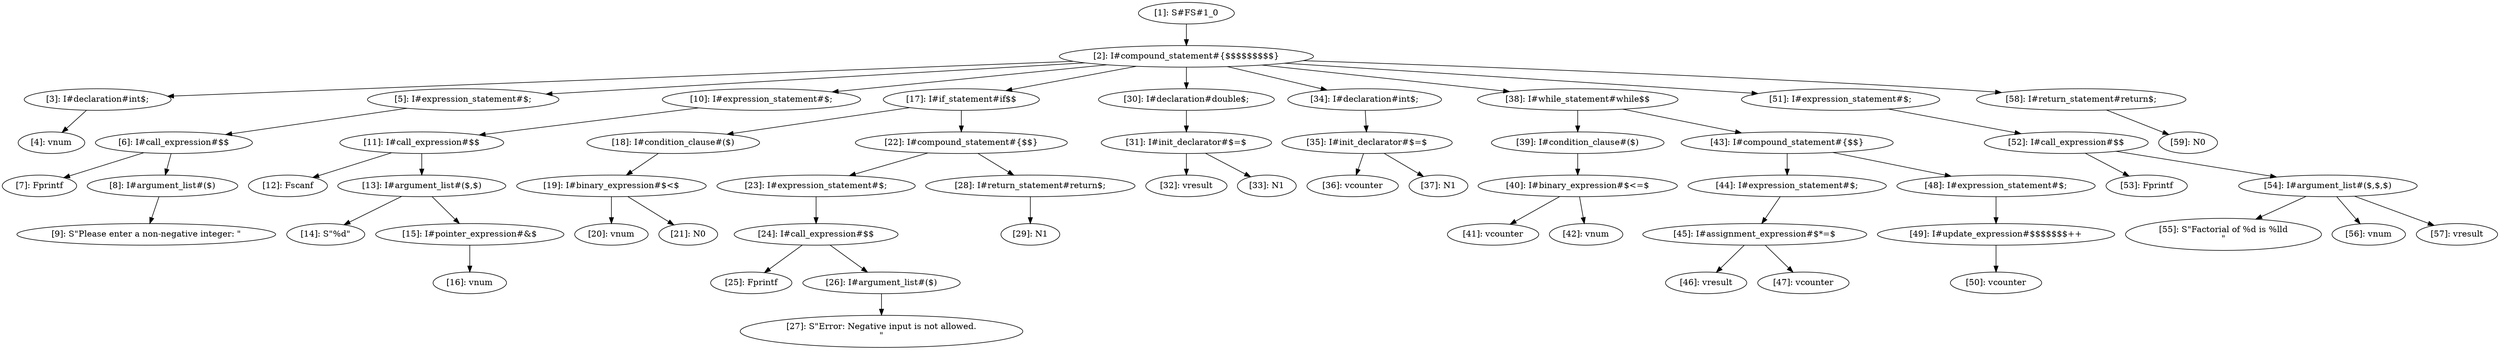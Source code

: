 digraph CASS {
  node [shape=ellipse];
  n1 [label="[1]: S#FS#1_0"];
  n2 [label="[2]: I#compound_statement#{$$$$$$$$$}"];
  n3 [label="[3]: I#declaration#int$;"];
  n4 [label="[4]: vnum"];
  n5 [label="[5]: I#expression_statement#$;"];
  n6 [label="[6]: I#call_expression#$$"];
  n7 [label="[7]: Fprintf"];
  n8 [label="[8]: I#argument_list#($)"];
  n9 [label="[9]: S\"Please enter a non-negative integer: \""];
  n10 [label="[10]: I#expression_statement#$;"];
  n11 [label="[11]: I#call_expression#$$"];
  n12 [label="[12]: Fscanf"];
  n13 [label="[13]: I#argument_list#($,$)"];
  n14 [label="[14]: S\"%d\""];
  n15 [label="[15]: I#pointer_expression#&$"];
  n16 [label="[16]: vnum"];
  n17 [label="[17]: I#if_statement#if$$"];
  n18 [label="[18]: I#condition_clause#($)"];
  n19 [label="[19]: I#binary_expression#$<$"];
  n20 [label="[20]: vnum"];
  n21 [label="[21]: N0"];
  n22 [label="[22]: I#compound_statement#{$$}"];
  n23 [label="[23]: I#expression_statement#$;"];
  n24 [label="[24]: I#call_expression#$$"];
  n25 [label="[25]: Fprintf"];
  n26 [label="[26]: I#argument_list#($)"];
  n27 [label="[27]: S\"Error: Negative input is not allowed.\n\""];
  n28 [label="[28]: I#return_statement#return$;"];
  n29 [label="[29]: N1"];
  n30 [label="[30]: I#declaration#double$;"];
  n31 [label="[31]: I#init_declarator#$=$"];
  n32 [label="[32]: vresult"];
  n33 [label="[33]: N1"];
  n34 [label="[34]: I#declaration#int$;"];
  n35 [label="[35]: I#init_declarator#$=$"];
  n36 [label="[36]: vcounter"];
  n37 [label="[37]: N1"];
  n38 [label="[38]: I#while_statement#while$$"];
  n39 [label="[39]: I#condition_clause#($)"];
  n40 [label="[40]: I#binary_expression#$<=$"];
  n41 [label="[41]: vcounter"];
  n42 [label="[42]: vnum"];
  n43 [label="[43]: I#compound_statement#{$$}"];
  n44 [label="[44]: I#expression_statement#$;"];
  n45 [label="[45]: I#assignment_expression#$*=$"];
  n46 [label="[46]: vresult"];
  n47 [label="[47]: vcounter"];
  n48 [label="[48]: I#expression_statement#$;"];
  n49 [label="[49]: I#update_expression#$$$$$$$++"];
  n50 [label="[50]: vcounter"];
  n51 [label="[51]: I#expression_statement#$;"];
  n52 [label="[52]: I#call_expression#$$"];
  n53 [label="[53]: Fprintf"];
  n54 [label="[54]: I#argument_list#($,$,$)"];
  n55 [label="[55]: S\"Factorial of %d is %lld\n\""];
  n56 [label="[56]: vnum"];
  n57 [label="[57]: vresult"];
  n58 [label="[58]: I#return_statement#return$;"];
  n59 [label="[59]: N0"];
  n1 -> n2;
  n2 -> n3;
  n3 -> n4;
  n2 -> n5;
  n5 -> n6;
  n6 -> n7;
  n6 -> n8;
  n8 -> n9;
  n2 -> n10;
  n10 -> n11;
  n11 -> n12;
  n11 -> n13;
  n13 -> n14;
  n13 -> n15;
  n15 -> n16;
  n2 -> n17;
  n17 -> n18;
  n18 -> n19;
  n19 -> n20;
  n19 -> n21;
  n17 -> n22;
  n22 -> n23;
  n23 -> n24;
  n24 -> n25;
  n24 -> n26;
  n26 -> n27;
  n22 -> n28;
  n28 -> n29;
  n2 -> n30;
  n30 -> n31;
  n31 -> n32;
  n31 -> n33;
  n2 -> n34;
  n34 -> n35;
  n35 -> n36;
  n35 -> n37;
  n2 -> n38;
  n38 -> n39;
  n39 -> n40;
  n40 -> n41;
  n40 -> n42;
  n38 -> n43;
  n43 -> n44;
  n44 -> n45;
  n45 -> n46;
  n45 -> n47;
  n43 -> n48;
  n48 -> n49;
  n49 -> n50;
  n2 -> n51;
  n51 -> n52;
  n52 -> n53;
  n52 -> n54;
  n54 -> n55;
  n54 -> n56;
  n54 -> n57;
  n2 -> n58;
  n58 -> n59;
}